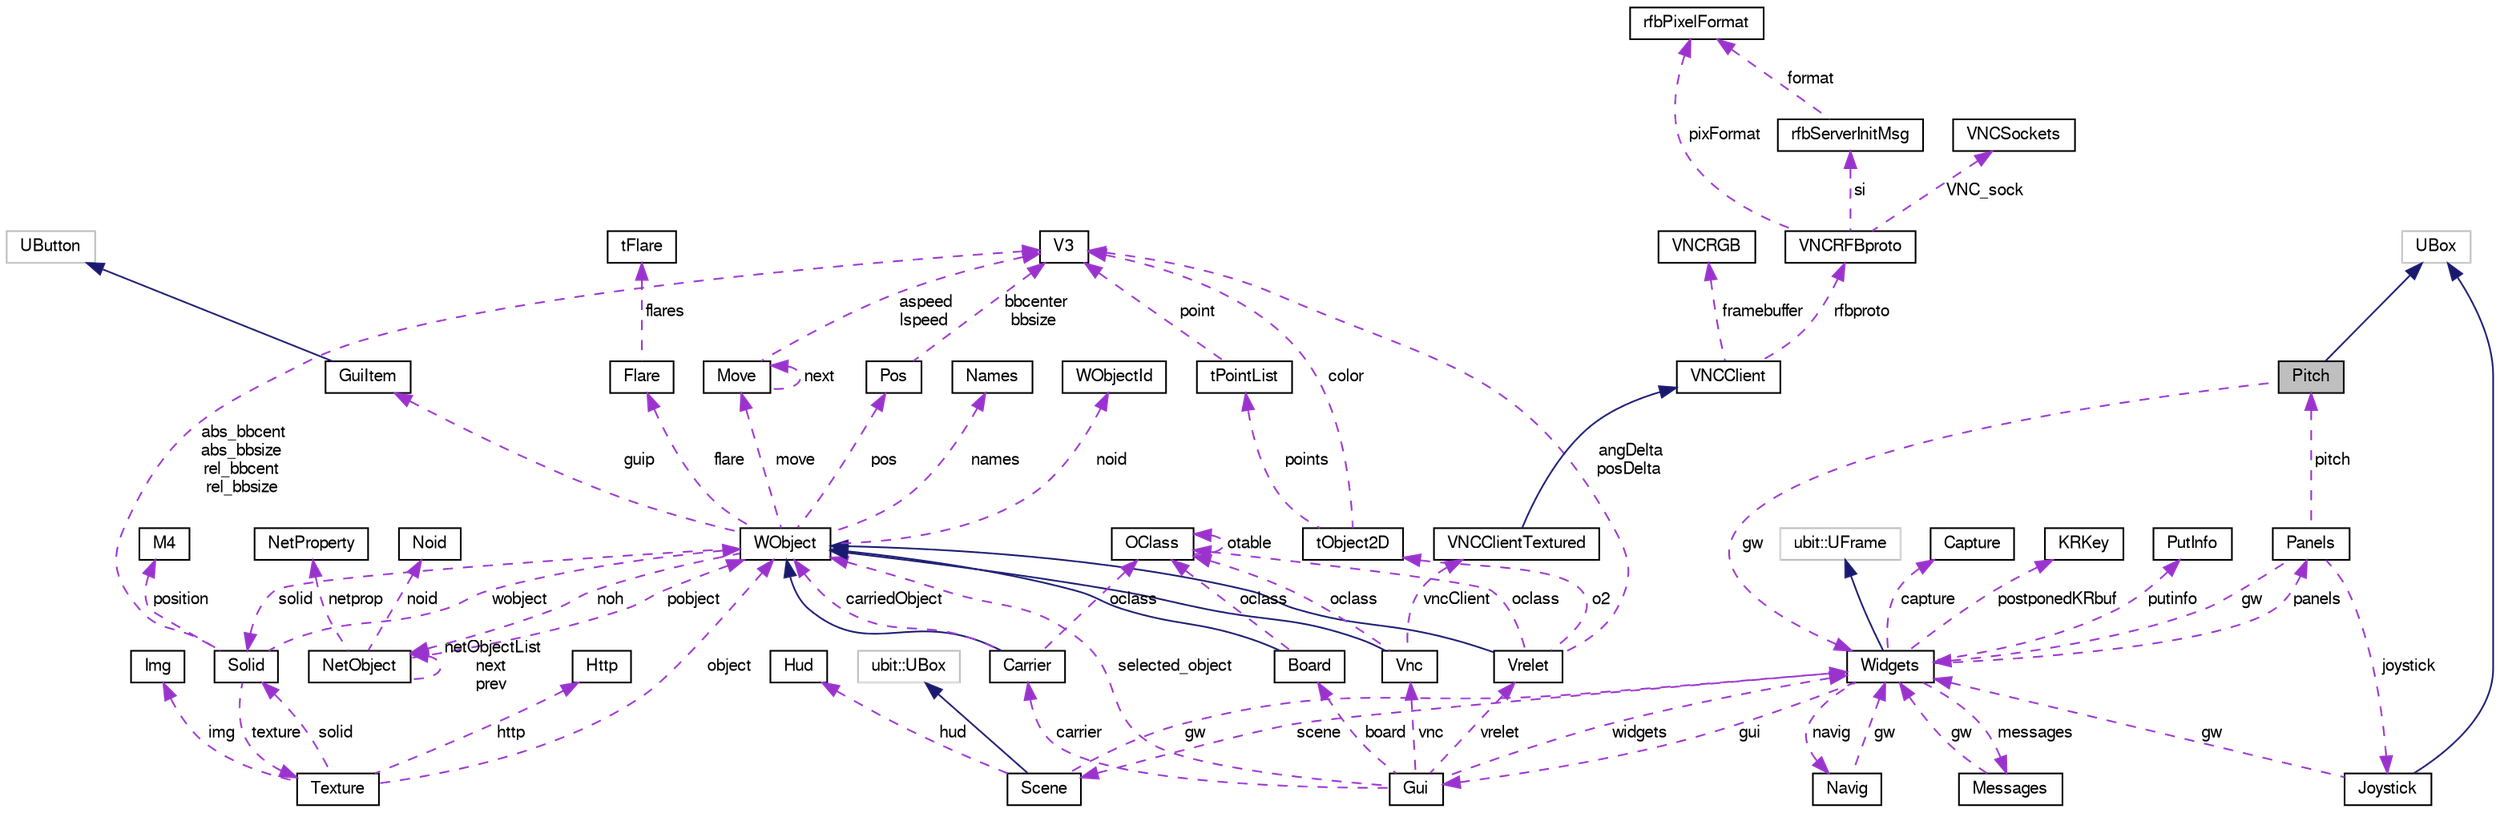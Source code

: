 digraph "Pitch"
{
 // LATEX_PDF_SIZE
  bgcolor="transparent";
  edge [fontname="FreeSans",fontsize="10",labelfontname="FreeSans",labelfontsize="10"];
  node [fontname="FreeSans",fontsize="10",shape=record];
  Node1 [label="Pitch",height=0.2,width=0.4,color="black", fillcolor="grey75", style="filled", fontcolor="black",tooltip="Pitch class."];
  Node2 -> Node1 [dir="back",color="midnightblue",fontsize="10",style="solid",fontname="FreeSans"];
  Node2 [label="UBox",height=0.2,width=0.4,color="grey75",tooltip=" "];
  Node3 -> Node1 [dir="back",color="darkorchid3",fontsize="10",style="dashed",label=" gw" ,fontname="FreeSans"];
  Node3 [label="Widgets",height=0.2,width=0.4,color="black",URL="$a01584.html",tooltip="Widgets class."];
  Node4 -> Node3 [dir="back",color="midnightblue",fontsize="10",style="solid",fontname="FreeSans"];
  Node4 [label="ubit::UFrame",height=0.2,width=0.4,color="grey75",tooltip=" "];
  Node5 -> Node3 [dir="back",color="darkorchid3",fontsize="10",style="dashed",label=" messages" ,fontname="FreeSans"];
  Node5 [label="Messages",height=0.2,width=0.4,color="black",URL="$a01540.html",tooltip=" "];
  Node3 -> Node5 [dir="back",color="darkorchid3",fontsize="10",style="dashed",label=" gw" ,fontname="FreeSans"];
  Node6 -> Node3 [dir="back",color="darkorchid3",fontsize="10",style="dashed",label=" capture" ,fontname="FreeSans"];
  Node6 [label="Capture",height=0.2,width=0.4,color="black",URL="$a01524.html",tooltip=" "];
  Node7 -> Node3 [dir="back",color="darkorchid3",fontsize="10",style="dashed",label=" postponedKRbuf" ,fontname="FreeSans"];
  Node7 [label="KRKey",height=0.2,width=0.4,color="black",URL="$a01580.html",tooltip="KR structure for postponing Key Releases when AutoRepeat is ON."];
  Node8 -> Node3 [dir="back",color="darkorchid3",fontsize="10",style="dashed",label=" scene" ,fontname="FreeSans"];
  Node8 [label="Scene",height=0.2,width=0.4,color="black",URL="$a01456.html",tooltip=" "];
  Node9 -> Node8 [dir="back",color="midnightblue",fontsize="10",style="solid",fontname="FreeSans"];
  Node9 [label="ubit::UBox",height=0.2,width=0.4,color="grey75",tooltip=" "];
  Node10 -> Node8 [dir="back",color="darkorchid3",fontsize="10",style="dashed",label=" hud" ,fontname="FreeSans"];
  Node10 [label="Hud",height=0.2,width=0.4,color="black",URL="$a02232.html",tooltip="Hud class."];
  Node3 -> Node8 [dir="back",color="darkorchid3",fontsize="10",style="dashed",label=" gw" ,fontname="FreeSans"];
  Node11 -> Node3 [dir="back",color="darkorchid3",fontsize="10",style="dashed",label=" gui" ,fontname="FreeSans"];
  Node11 [label="Gui",height=0.2,width=0.4,color="black",URL="$a01532.html",tooltip="Gui Class."];
  Node12 -> Node11 [dir="back",color="darkorchid3",fontsize="10",style="dashed",label=" board" ,fontname="FreeSans"];
  Node12 [label="Board",height=0.2,width=0.4,color="black",URL="$a01624.html",tooltip="Board class."];
  Node13 -> Node12 [dir="back",color="midnightblue",fontsize="10",style="solid",fontname="FreeSans"];
  Node13 [label="WObject",height=0.2,width=0.4,color="black",URL="$a02108.html",tooltip="WObject Class."];
  Node14 -> Node13 [dir="back",color="darkorchid3",fontsize="10",style="dashed",label=" move" ,fontname="FreeSans"];
  Node14 [label="Move",height=0.2,width=0.4,color="black",URL="$a02104.html",tooltip="Move struct."];
  Node14 -> Node14 [dir="back",color="darkorchid3",fontsize="10",style="dashed",label=" next" ,fontname="FreeSans"];
  Node15 -> Node14 [dir="back",color="darkorchid3",fontsize="10",style="dashed",label=" aspeed\nlspeed" ,fontname="FreeSans"];
  Node15 [label="V3",height=0.2,width=0.4,color="black",URL="$a01436.html",tooltip=" "];
  Node16 -> Node13 [dir="back",color="darkorchid3",fontsize="10",style="dashed",label=" names" ,fontname="FreeSans"];
  Node16 [label="Names",height=0.2,width=0.4,color="black",URL="$a02096.html",tooltip="Names struct."];
  Node17 -> Node13 [dir="back",color="darkorchid3",fontsize="10",style="dashed",label=" noid" ,fontname="FreeSans"];
  Node17 [label="WObjectId",height=0.2,width=0.4,color="black",URL="$a02092.html",tooltip="WObjectId Class."];
  Node18 -> Node13 [dir="back",color="darkorchid3",fontsize="10",style="dashed",label=" noh" ,fontname="FreeSans"];
  Node18 [label="NetObject",height=0.2,width=0.4,color="black",URL="$a02116.html",tooltip="NetObject class."];
  Node18 -> Node18 [dir="back",color="darkorchid3",fontsize="10",style="dashed",label=" netObjectList\nnext\nprev" ,fontname="FreeSans"];
  Node19 -> Node18 [dir="back",color="darkorchid3",fontsize="10",style="dashed",label=" netprop" ,fontname="FreeSans"];
  Node19 [label="NetProperty",height=0.2,width=0.4,color="black",URL="$a02120.html",tooltip="NetProperty class."];
  Node20 -> Node18 [dir="back",color="darkorchid3",fontsize="10",style="dashed",label=" noid" ,fontname="FreeSans"];
  Node20 [label="Noid",height=0.2,width=0.4,color="black",URL="$a02124.html",tooltip="Noid class."];
  Node13 -> Node18 [dir="back",color="darkorchid3",fontsize="10",style="dashed",label=" pobject" ,fontname="FreeSans"];
  Node21 -> Node13 [dir="back",color="darkorchid3",fontsize="10",style="dashed",label=" solid" ,fontname="FreeSans"];
  Node21 [label="Solid",height=0.2,width=0.4,color="black",URL="$a02252.html",tooltip="Solid class."];
  Node22 -> Node21 [dir="back",color="darkorchid3",fontsize="10",style="dashed",label=" texture" ,fontname="FreeSans"];
  Node22 [label="Texture",height=0.2,width=0.4,color="black",URL="$a02332.html",tooltip="Texture class describes a texture entry in the memory cache."];
  Node23 -> Node22 [dir="back",color="darkorchid3",fontsize="10",style="dashed",label=" http" ,fontname="FreeSans"];
  Node23 [label="Http",height=0.2,width=0.4,color="black",URL="$a01424.html",tooltip="Http Class I/O methods."];
  Node21 -> Node22 [dir="back",color="darkorchid3",fontsize="10",style="dashed",label=" solid" ,fontname="FreeSans"];
  Node13 -> Node22 [dir="back",color="darkorchid3",fontsize="10",style="dashed",label=" object" ,fontname="FreeSans"];
  Node24 -> Node22 [dir="back",color="darkorchid3",fontsize="10",style="dashed",label=" img" ,fontname="FreeSans"];
  Node24 [label="Img",height=0.2,width=0.4,color="black",URL="$a02316.html",tooltip="Img class."];
  Node25 -> Node21 [dir="back",color="darkorchid3",fontsize="10",style="dashed",label=" position" ,fontname="FreeSans"];
  Node25 [label="M4",height=0.2,width=0.4,color="black",URL="$a01428.html",tooltip=" "];
  Node15 -> Node21 [dir="back",color="darkorchid3",fontsize="10",style="dashed",label=" abs_bbcent\nabs_bbsize\nrel_bbcent\nrel_bbsize" ,fontname="FreeSans"];
  Node13 -> Node21 [dir="back",color="darkorchid3",fontsize="10",style="dashed",label=" wobject" ,fontname="FreeSans"];
  Node26 -> Node13 [dir="back",color="darkorchid3",fontsize="10",style="dashed",label=" guip" ,fontname="FreeSans"];
  Node26 [label="GuiItem",height=0.2,width=0.4,color="black",URL="$a01572.html",tooltip="GuiItem Class."];
  Node27 -> Node26 [dir="back",color="midnightblue",fontsize="10",style="solid",fontname="FreeSans"];
  Node27 [label="UButton",height=0.2,width=0.4,color="grey75",tooltip=" "];
  Node28 -> Node13 [dir="back",color="darkorchid3",fontsize="10",style="dashed",label=" flare" ,fontname="FreeSans"];
  Node28 [label="Flare",height=0.2,width=0.4,color="black",URL="$a02224.html",tooltip="Flare class."];
  Node29 -> Node28 [dir="back",color="darkorchid3",fontsize="10",style="dashed",label=" flares" ,fontname="FreeSans"];
  Node29 [label="tFlare",height=0.2,width=0.4,color="black",URL="$a02220.html",tooltip=" "];
  Node30 -> Node13 [dir="back",color="darkorchid3",fontsize="10",style="dashed",label=" pos" ,fontname="FreeSans"];
  Node30 [label="Pos",height=0.2,width=0.4,color="black",URL="$a02100.html",tooltip="Pos struct."];
  Node15 -> Node30 [dir="back",color="darkorchid3",fontsize="10",style="dashed",label=" bbcenter\nbbsize" ,fontname="FreeSans"];
  Node31 -> Node12 [dir="back",color="darkorchid3",fontsize="10",style="dashed",label=" oclass" ,fontname="FreeSans"];
  Node31 [label="OClass",height=0.2,width=0.4,color="black",URL="$a01892.html",tooltip="OClass Class."];
  Node31 -> Node31 [dir="back",color="darkorchid3",fontsize="10",style="dashed",label=" otable" ,fontname="FreeSans"];
  Node32 -> Node11 [dir="back",color="darkorchid3",fontsize="10",style="dashed",label=" vnc" ,fontname="FreeSans"];
  Node32 [label="Vnc",height=0.2,width=0.4,color="black",URL="$a02040.html",tooltip="Vnc class."];
  Node13 -> Node32 [dir="back",color="midnightblue",fontsize="10",style="solid",fontname="FreeSans"];
  Node33 -> Node32 [dir="back",color="darkorchid3",fontsize="10",style="dashed",label=" vncClient" ,fontname="FreeSans"];
  Node33 [label="VNCClientTextured",height=0.2,width=0.4,color="black",URL="$a02792.html",tooltip="class VNCClientTextured inherits everything from VNCClient the framebuffer allocated is bigger than t..."];
  Node34 -> Node33 [dir="back",color="midnightblue",fontsize="10",style="solid",fontname="FreeSans"];
  Node34 [label="VNCClient",height=0.2,width=0.4,color="black",URL="$a02788.html",tooltip="class VNCClient object will be used in VReng:"];
  Node35 -> Node34 [dir="back",color="darkorchid3",fontsize="10",style="dashed",label=" framebuffer" ,fontname="FreeSans"];
  Node35 [label="VNCRGB",height=0.2,width=0.4,color="black",URL="$a02784.html",tooltip="class VNCRGB this is what our framebuffer is made of 24 bits per pixel 8bits for Red,..."];
  Node36 -> Node34 [dir="back",color="darkorchid3",fontsize="10",style="dashed",label=" rfbproto" ,fontname="FreeSans"];
  Node36 [label="VNCRFBproto",height=0.2,width=0.4,color="black",URL="$a02880.html",tooltip=" "];
  Node37 -> Node36 [dir="back",color="darkorchid3",fontsize="10",style="dashed",label=" si" ,fontname="FreeSans"];
  Node37 [label="rfbServerInitMsg",height=0.2,width=0.4,color="black",URL="$a02808.html",tooltip=" "];
  Node38 -> Node37 [dir="back",color="darkorchid3",fontsize="10",style="dashed",label=" format" ,fontname="FreeSans"];
  Node38 [label="rfbPixelFormat",height=0.2,width=0.4,color="black",URL="$a02800.html",tooltip=" "];
  Node39 -> Node36 [dir="back",color="darkorchid3",fontsize="10",style="dashed",label=" VNC_sock" ,fontname="FreeSans"];
  Node39 [label="VNCSockets",height=0.2,width=0.4,color="black",URL="$a02884.html",tooltip="VNCSocket class."];
  Node38 -> Node36 [dir="back",color="darkorchid3",fontsize="10",style="dashed",label=" pixFormat" ,fontname="FreeSans"];
  Node31 -> Node32 [dir="back",color="darkorchid3",fontsize="10",style="dashed",label=" oclass" ,fontname="FreeSans"];
  Node40 -> Node11 [dir="back",color="darkorchid3",fontsize="10",style="dashed",label=" carrier" ,fontname="FreeSans"];
  Node40 [label="Carrier",height=0.2,width=0.4,color="black",URL="$a01648.html",tooltip="Carrier class."];
  Node13 -> Node40 [dir="back",color="midnightblue",fontsize="10",style="solid",fontname="FreeSans"];
  Node31 -> Node40 [dir="back",color="darkorchid3",fontsize="10",style="dashed",label=" oclass" ,fontname="FreeSans"];
  Node13 -> Node40 [dir="back",color="darkorchid3",fontsize="10",style="dashed",label=" carriedObject" ,fontname="FreeSans"];
  Node3 -> Node11 [dir="back",color="darkorchid3",fontsize="10",style="dashed",label=" widgets" ,fontname="FreeSans"];
  Node41 -> Node11 [dir="back",color="darkorchid3",fontsize="10",style="dashed",label=" vrelet" ,fontname="FreeSans"];
  Node41 [label="Vrelet",height=0.2,width=0.4,color="black",URL="$a02052.html",tooltip="Vrelet class."];
  Node13 -> Node41 [dir="back",color="midnightblue",fontsize="10",style="solid",fontname="FreeSans"];
  Node42 -> Node41 [dir="back",color="darkorchid3",fontsize="10",style="dashed",label=" o2" ,fontname="FreeSans"];
  Node42 [label="tObject2D",height=0.2,width=0.4,color="black",URL="$a02048.html",tooltip="2D objects"];
  Node43 -> Node42 [dir="back",color="darkorchid3",fontsize="10",style="dashed",label=" points" ,fontname="FreeSans"];
  Node43 [label="tPointList",height=0.2,width=0.4,color="black",URL="$a02044.html",tooltip="List of 3D points."];
  Node15 -> Node43 [dir="back",color="darkorchid3",fontsize="10",style="dashed",label=" point" ,fontname="FreeSans"];
  Node15 -> Node42 [dir="back",color="darkorchid3",fontsize="10",style="dashed",label=" color" ,fontname="FreeSans"];
  Node31 -> Node41 [dir="back",color="darkorchid3",fontsize="10",style="dashed",label=" oclass" ,fontname="FreeSans"];
  Node15 -> Node41 [dir="back",color="darkorchid3",fontsize="10",style="dashed",label=" angDelta\nposDelta" ,fontname="FreeSans"];
  Node13 -> Node11 [dir="back",color="darkorchid3",fontsize="10",style="dashed",label=" selected_object" ,fontname="FreeSans"];
  Node44 -> Node3 [dir="back",color="darkorchid3",fontsize="10",style="dashed",label=" navig" ,fontname="FreeSans"];
  Node44 [label="Navig",height=0.2,width=0.4,color="black",URL="$a01552.html",tooltip="Navig class."];
  Node3 -> Node44 [dir="back",color="darkorchid3",fontsize="10",style="dashed",label=" gw" ,fontname="FreeSans"];
  Node45 -> Node3 [dir="back",color="darkorchid3",fontsize="10",style="dashed",label=" putinfo" ,fontname="FreeSans"];
  Node45 [label="PutInfo",height=0.2,width=0.4,color="black",URL="$a01544.html",tooltip="PutInfo class."];
  Node46 -> Node3 [dir="back",color="darkorchid3",fontsize="10",style="dashed",label=" panels" ,fontname="FreeSans"];
  Node46 [label="Panels",height=0.2,width=0.4,color="black",URL="$a01560.html",tooltip="Panels class."];
  Node47 -> Node46 [dir="back",color="darkorchid3",fontsize="10",style="dashed",label=" joystick" ,fontname="FreeSans"];
  Node47 [label="Joystick",height=0.2,width=0.4,color="black",URL="$a01536.html",tooltip="GUI Joystick."];
  Node2 -> Node47 [dir="back",color="midnightblue",fontsize="10",style="solid",fontname="FreeSans"];
  Node3 -> Node47 [dir="back",color="darkorchid3",fontsize="10",style="dashed",label=" gw" ,fontname="FreeSans"];
  Node1 -> Node46 [dir="back",color="darkorchid3",fontsize="10",style="dashed",label=" pitch" ,fontname="FreeSans"];
  Node3 -> Node46 [dir="back",color="darkorchid3",fontsize="10",style="dashed",label=" gw" ,fontname="FreeSans"];
}

